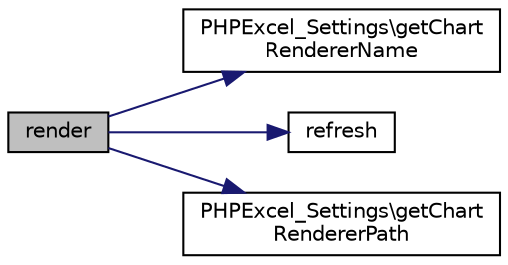 digraph "render"
{
  edge [fontname="Helvetica",fontsize="10",labelfontname="Helvetica",labelfontsize="10"];
  node [fontname="Helvetica",fontsize="10",shape=record];
  rankdir="LR";
  Node51 [label="render",height=0.2,width=0.4,color="black", fillcolor="grey75", style="filled", fontcolor="black"];
  Node51 -> Node52 [color="midnightblue",fontsize="10",style="solid",fontname="Helvetica"];
  Node52 [label="PHPExcel_Settings\\getChart\lRendererName",height=0.2,width=0.4,color="black", fillcolor="white", style="filled",URL="$class_p_h_p_excel___settings.html#a6fc367cb40691e1fae5d8cc5b2dd8ee4"];
  Node51 -> Node53 [color="midnightblue",fontsize="10",style="solid",fontname="Helvetica"];
  Node53 [label="refresh",height=0.2,width=0.4,color="black", fillcolor="white", style="filled",URL="$class_p_h_p_excel___chart.html#a2aff0844db6d9b56e6ba96123e1dd11c"];
  Node51 -> Node54 [color="midnightblue",fontsize="10",style="solid",fontname="Helvetica"];
  Node54 [label="PHPExcel_Settings\\getChart\lRendererPath",height=0.2,width=0.4,color="black", fillcolor="white", style="filled",URL="$class_p_h_p_excel___settings.html#a488fc171c100708b426e947e56449b10"];
}
